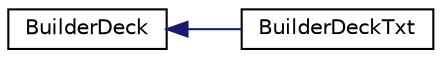 digraph "Graphe hiérarchique des classes"
{
  edge [fontname="Helvetica",fontsize="10",labelfontname="Helvetica",labelfontsize="10"];
  node [fontname="Helvetica",fontsize="10",shape=record];
  rankdir="LR";
  Node1 [label="BuilderDeck",height=0.2,width=0.4,color="black", fillcolor="white", style="filled",URL="$class_builder_deck.html",tooltip="Classe BuilderDeck qui permet de charger en memoire un deck composé de carte à partir de fichiers txt..."];
  Node1 -> Node2 [dir="back",color="midnightblue",fontsize="10",style="solid",fontname="Helvetica"];
  Node2 [label="BuilderDeckTxt",height=0.2,width=0.4,color="black", fillcolor="white", style="filled",URL="$class_builder_deck_txt.html",tooltip="Classe BuilderDeckTxt qui permet de charger en memoire un deck composé de carte à partir de fichiers ..."];
}
